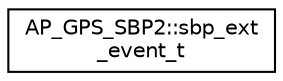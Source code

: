 digraph "Graphical Class Hierarchy"
{
 // INTERACTIVE_SVG=YES
  edge [fontname="Helvetica",fontsize="10",labelfontname="Helvetica",labelfontsize="10"];
  node [fontname="Helvetica",fontsize="10",shape=record];
  rankdir="LR";
  Node1 [label="AP_GPS_SBP2::sbp_ext\l_event_t",height=0.2,width=0.4,color="black", fillcolor="white", style="filled",URL="$structAP__GPS__SBP2_1_1sbp__ext__event__t.html"];
}
